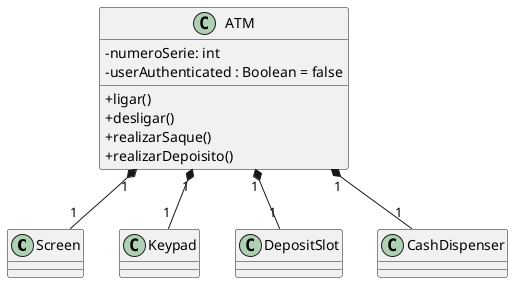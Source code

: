 @startuml
skinparam classAttributeIconSize 0

class Screen {

}


class ATM {
    - numeroSerie: int
    - userAuthenticated : Boolean = false
    +ligar()
    +desligar()
    +realizarSaque()
    +realizarDepoisito()

}

class Keypad{

}
class DepositSlot{

}
class CashDispenser{

}

ATM "1" *-- "1" DepositSlot
ATM "1" *-- "1" Keypad
ATM "1" *-- "1" CashDispenser
ATM "1" *-- "1" Screen


@enduml